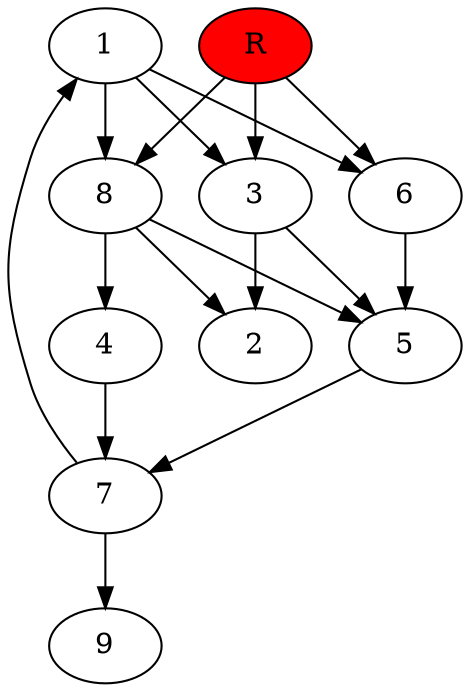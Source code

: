 digraph prb29133 {
	1
	2
	3
	4
	5
	6
	7
	8
	R [fillcolor="#ff0000" style=filled]
	1 -> 3
	1 -> 6
	1 -> 8
	3 -> 2
	3 -> 5
	4 -> 7
	5 -> 7
	6 -> 5
	7 -> 1
	7 -> 9
	8 -> 2
	8 -> 4
	8 -> 5
	R -> 3
	R -> 6
	R -> 8
}
